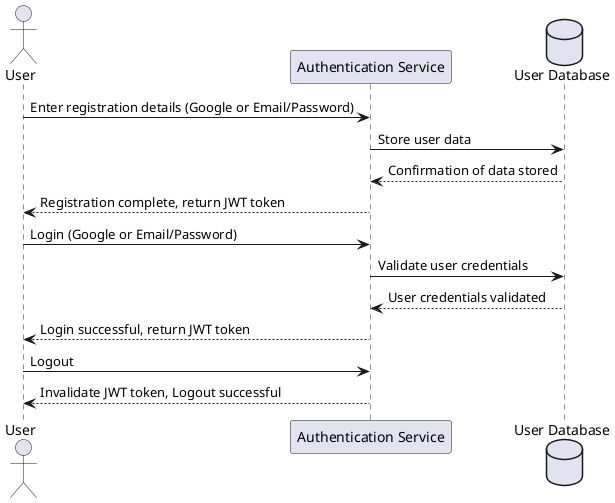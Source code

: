 @startuml
actor User
participant "Authentication Service" as AuthService
database "User Database" as UserDB

User -> AuthService: Enter registration details (Google or Email/Password)
AuthService -> UserDB: Store user data
UserDB --> AuthService: Confirmation of data stored
AuthService --> User: Registration complete, return JWT token

User -> AuthService: Login (Google or Email/Password)
AuthService -> UserDB: Validate user credentials
UserDB --> AuthService: User credentials validated
AuthService --> User: Login successful, return JWT token

User -> AuthService: Logout
AuthService --> User: Invalidate JWT token, Logout successful
@enduml
